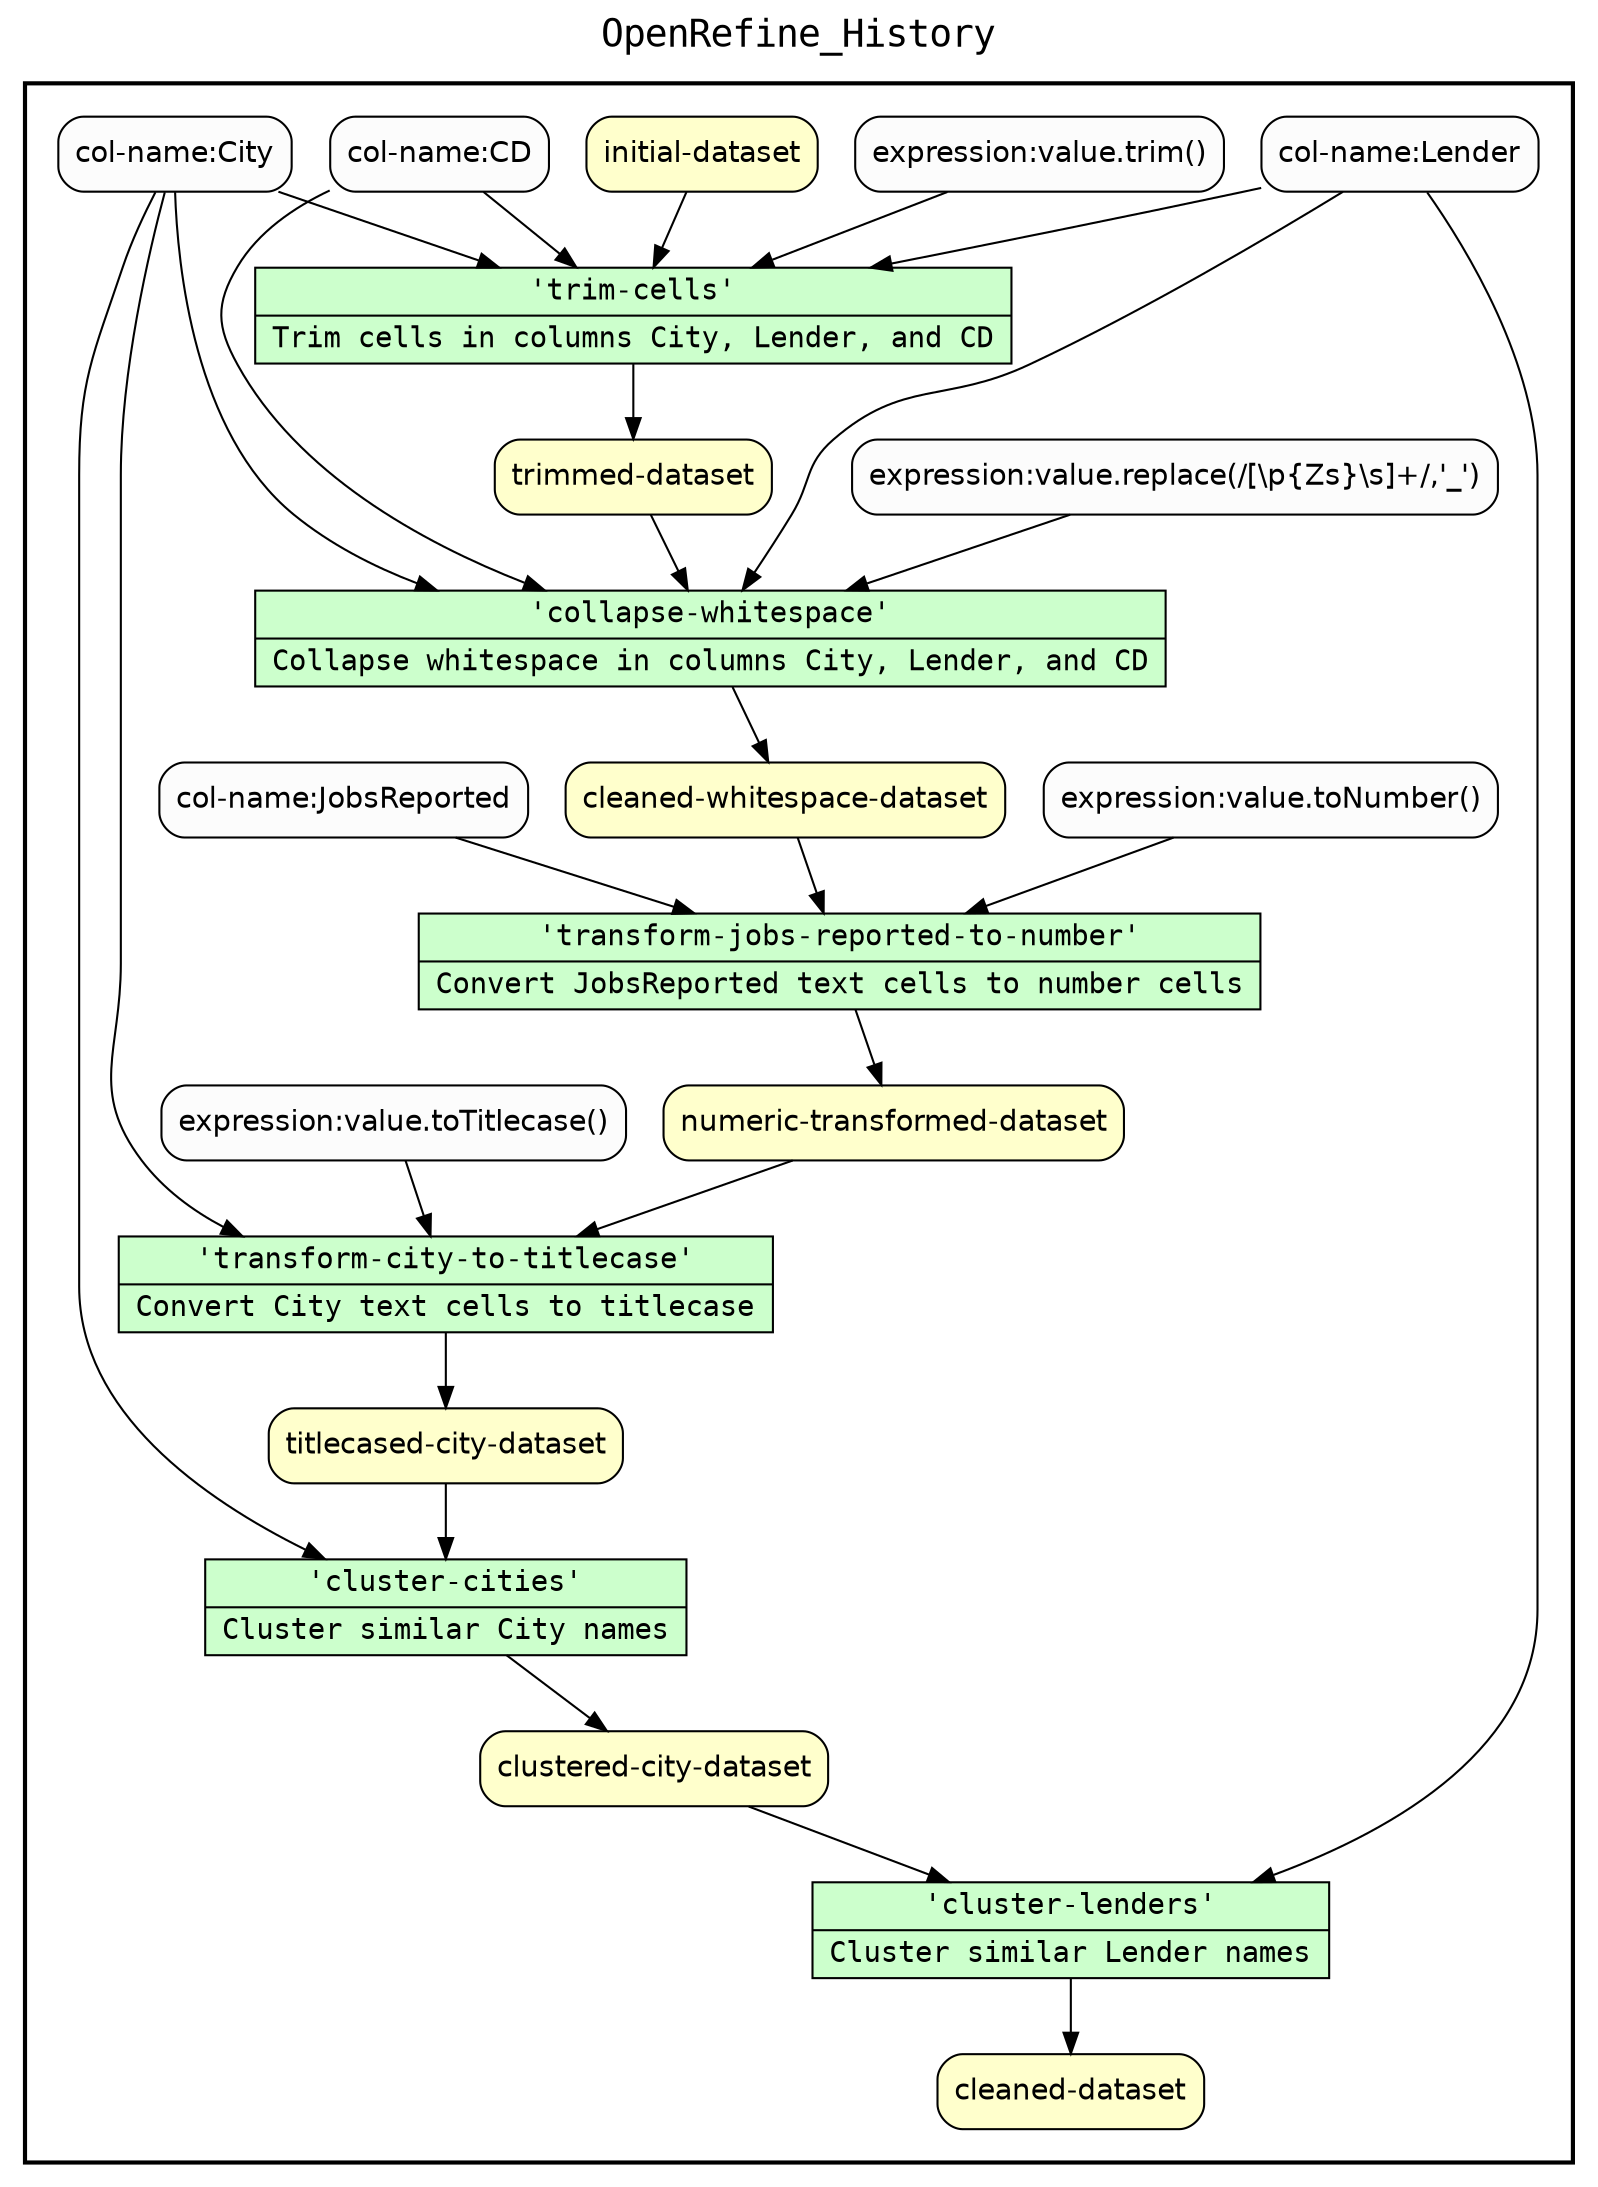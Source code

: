 
/* Start of top-level graph */
digraph Workflow {
rankdir=TB

/* Title for graph */
fontname=Courier; fontsize=18; labelloc=t
label=OpenRefine_History

/* Start of double cluster for drawing box around nodes in workflow */
subgraph cluster_workflow_box_outer { label=""; color=black; penwidth=2
subgraph cluster_workflow_box_inner { label=""; color=white

/* Style for nodes representing atomic programs in workflow */
node[shape=box style=filled fillcolor="#CCFFCC" peripheries=1 fontname=Courier]

/* Nodes representing atomic programs in workflow */
"trim-cells" [shape=record rankdir=LR label="{<f0> 'trim-cells' |<f1> Trim cells in columns City, Lender, and CD}"];
"collapse-whitespace" [shape=record rankdir=LR label="{<f0> 'collapse-whitespace' |<f1> Collapse whitespace in columns City, Lender, and CD}"];
"transform-jobs-reported-to-number" [shape=record rankdir=LR label="{<f0> 'transform-jobs-reported-to-number' |<f1> Convert JobsReported text cells to number cells}"];
"transform-city-to-titlecase" [shape=record rankdir=LR label="{<f0> 'transform-city-to-titlecase' |<f1> Convert City text cells to titlecase}"];
"cluster-cities" [shape=record rankdir=LR label="{<f0> 'cluster-cities' |<f1> Cluster similar City names}"];
"cluster-lenders" [shape=record rankdir=LR label="{<f0> 'cluster-lenders' |<f1> Cluster similar Lender names}"];

/* Style for nodes representing non-parameter data channels in workflow */
node[shape=box style="rounded,filled" fillcolor="#FFFFCC" peripheries=1 fontname=Helvetica]

/* Nodes for non-parameter data channels in workflow */
"cleaned-dataset"
"initial-dataset"
"trimmed-dataset"
"cleaned-whitespace-dataset"
"numeric-transformed-dataset"
"titlecased-city-dataset"
"clustered-city-dataset"

/* Style for nodes representing parameter channels in workflow */
node[shape=box style="rounded,filled" fillcolor="#FCFCFC" peripheries=1 fontname=Helvetica]

/* Nodes representing parameter channels in workflow */
"col-name:City"
"col-name:Lender"
"col-name:CD"
"expression:value.trim()"
"expression:value.replace(/[\\p{Zs}\\s]+/,'_')"
"col-name:JobsReported"
"expression:value.toNumber()"
"expression:value.toTitlecase()"

/* Edges representing connections between programs and channels */
"trim-cells" -> "trimmed-dataset"
"col-name:City" -> "trim-cells"
"col-name:Lender" -> "trim-cells"
"col-name:CD" -> "trim-cells"
"expression:value.trim()" -> "trim-cells"
"initial-dataset" -> "trim-cells"
"collapse-whitespace" -> "cleaned-whitespace-dataset"
"col-name:City" -> "collapse-whitespace"
"col-name:Lender" -> "collapse-whitespace"
"col-name:CD" -> "collapse-whitespace"
"expression:value.replace(/[\\p{Zs}\\s]+/,'_')" -> "collapse-whitespace"
"trimmed-dataset" -> "collapse-whitespace"
"transform-jobs-reported-to-number" -> "numeric-transformed-dataset"
"col-name:JobsReported" -> "transform-jobs-reported-to-number"
"expression:value.toNumber()" -> "transform-jobs-reported-to-number"
"cleaned-whitespace-dataset" -> "transform-jobs-reported-to-number"
"transform-city-to-titlecase" -> "titlecased-city-dataset"
"col-name:City" -> "transform-city-to-titlecase"
"expression:value.toTitlecase()" -> "transform-city-to-titlecase"
"numeric-transformed-dataset" -> "transform-city-to-titlecase"
"cluster-cities" -> "clustered-city-dataset"
"col-name:City" -> "cluster-cities"
"titlecased-city-dataset" -> "cluster-cities"
"cluster-lenders" -> "cleaned-dataset"
"col-name:Lender" -> "cluster-lenders"
"clustered-city-dataset" -> "cluster-lenders"

/* End of double cluster for drawing box around nodes in workflow */
}}

/* End of top-level graph */
}
